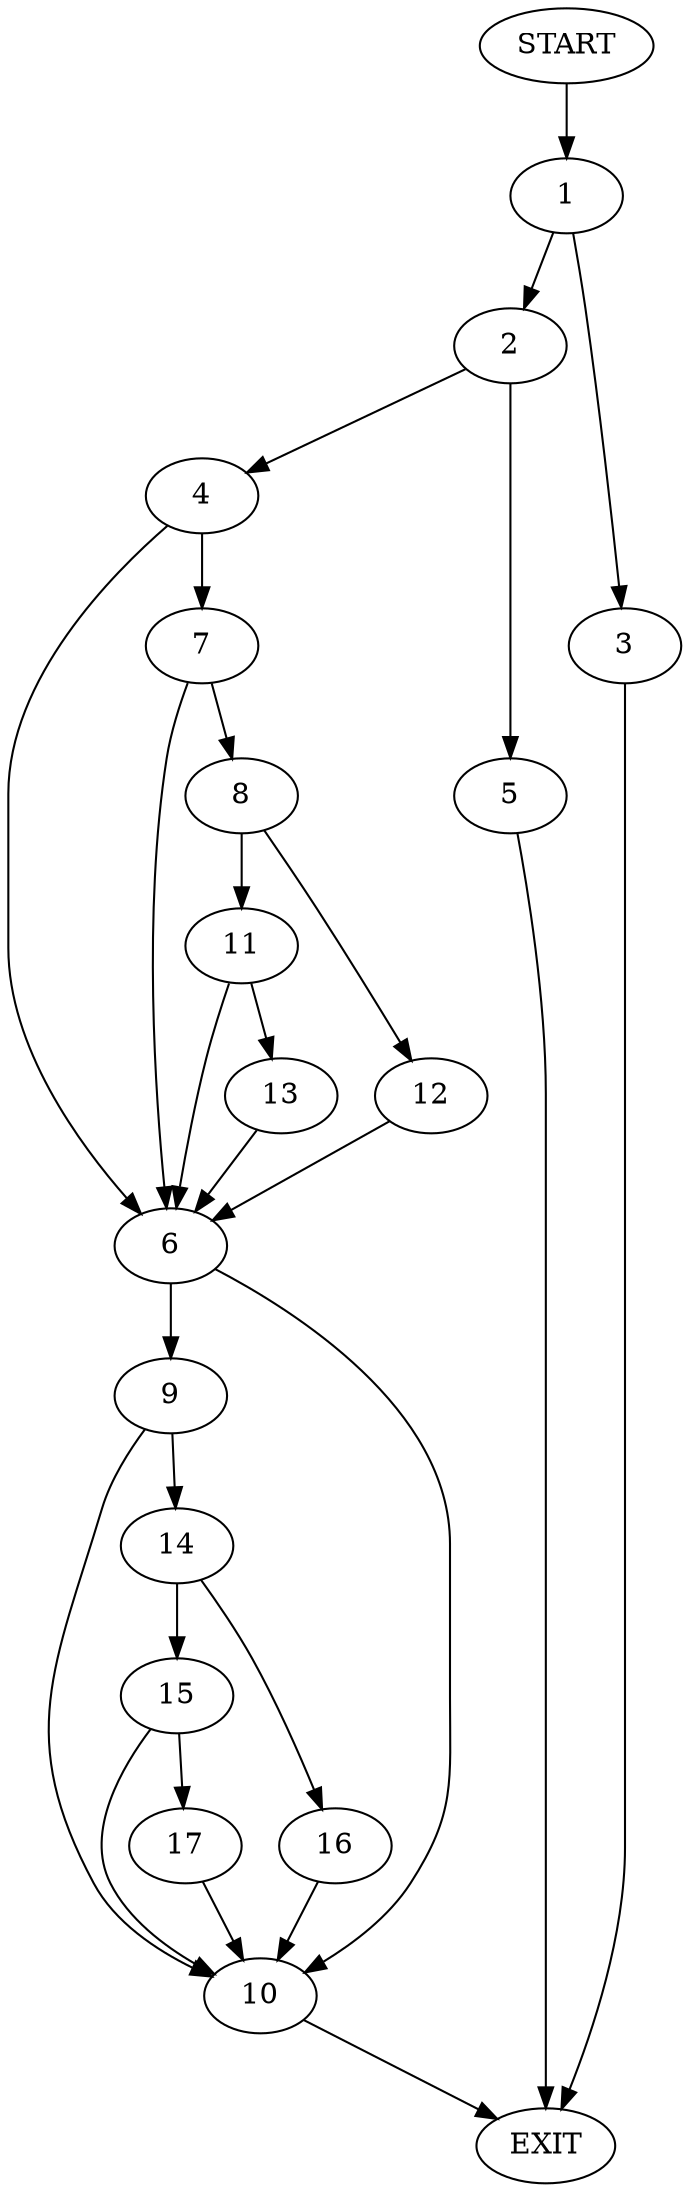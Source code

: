 digraph {
0 [label="START"]
18 [label="EXIT"]
0 -> 1
1 -> 2
1 -> 3
2 -> 4
2 -> 5
3 -> 18
5 -> 18
4 -> 6
4 -> 7
7 -> 6
7 -> 8
6 -> 9
6 -> 10
8 -> 11
8 -> 12
12 -> 6
11 -> 6
11 -> 13
13 -> 6
10 -> 18
9 -> 10
9 -> 14
14 -> 15
14 -> 16
15 -> 17
15 -> 10
16 -> 10
17 -> 10
}
